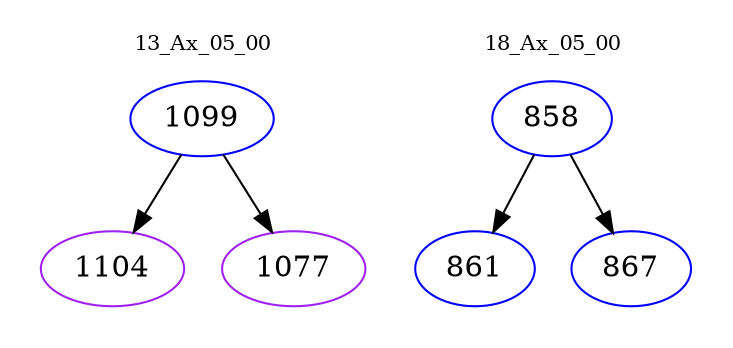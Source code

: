 digraph{
subgraph cluster_0 {
color = white
label = "13_Ax_05_00";
fontsize=10;
T0_1099 [label="1099", color="blue"]
T0_1099 -> T0_1104 [color="black"]
T0_1104 [label="1104", color="purple"]
T0_1099 -> T0_1077 [color="black"]
T0_1077 [label="1077", color="purple"]
}
subgraph cluster_1 {
color = white
label = "18_Ax_05_00";
fontsize=10;
T1_858 [label="858", color="blue"]
T1_858 -> T1_861 [color="black"]
T1_861 [label="861", color="blue"]
T1_858 -> T1_867 [color="black"]
T1_867 [label="867", color="blue"]
}
}
